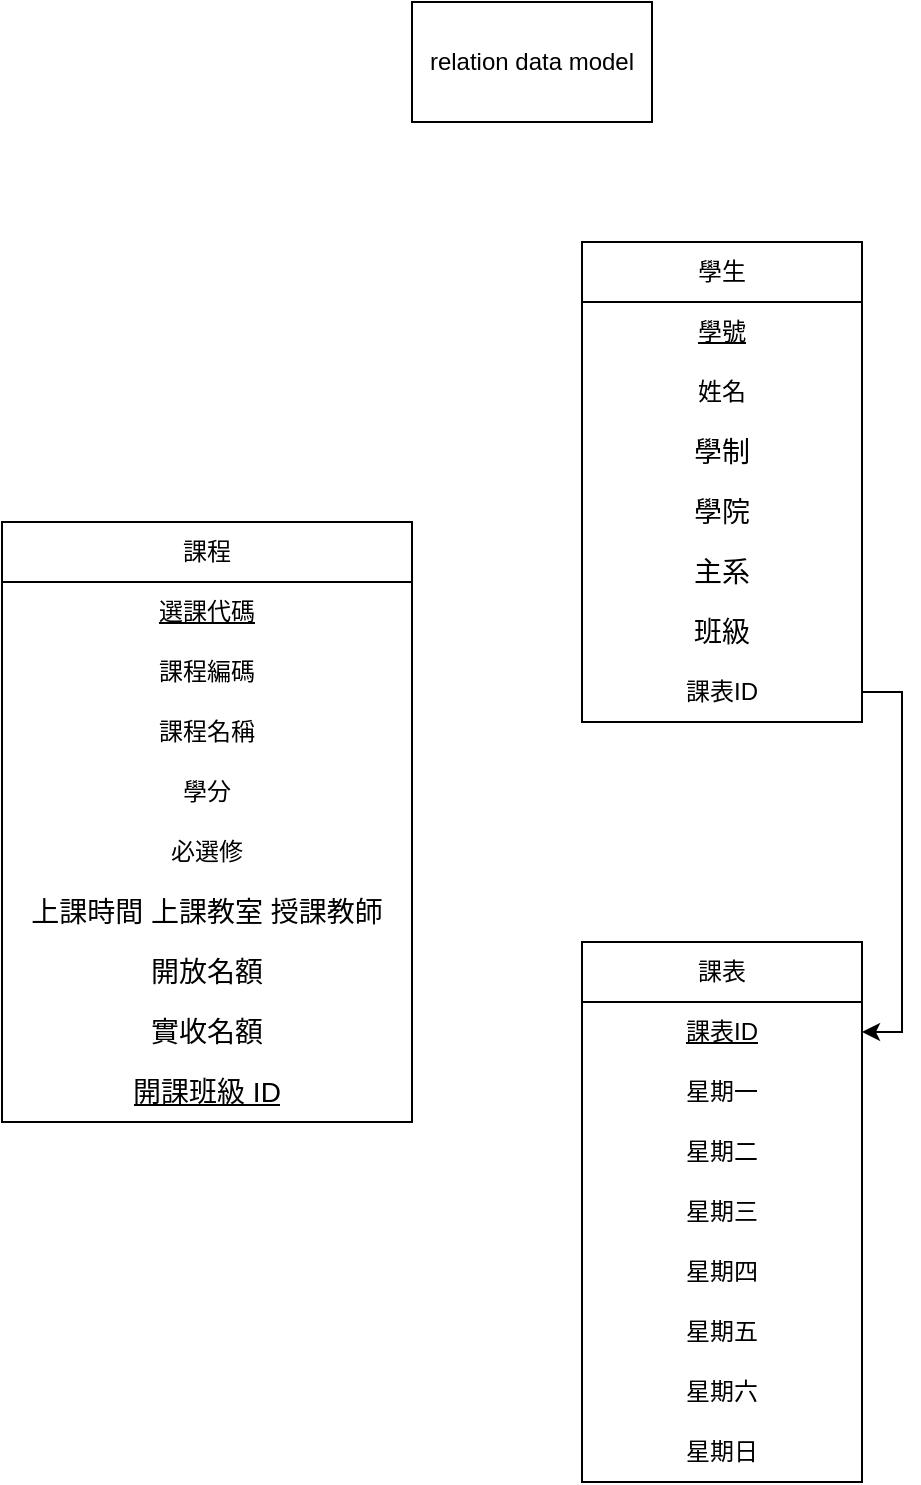 <mxfile version="21.2.9" type="github">
  <diagram id="R2lEEEUBdFMjLlhIrx00" name="Page-1">
    <mxGraphModel dx="1434" dy="796" grid="1" gridSize="10" guides="1" tooltips="1" connect="1" arrows="1" fold="1" page="1" pageScale="1" pageWidth="850" pageHeight="1100" math="0" shadow="0" extFonts="Permanent Marker^https://fonts.googleapis.com/css?family=Permanent+Marker">
      <root>
        <mxCell id="0" />
        <mxCell id="1" parent="0" />
        <mxCell id="9Po20fLorlNMkVHCjSZu-1" value="relation data model" style="rounded=0;whiteSpace=wrap;html=1;" parent="1" vertex="1">
          <mxGeometry x="365" y="30" width="120" height="60" as="geometry" />
        </mxCell>
        <mxCell id="DoPBmux0CIwZgxmos5zw-1" value="課程" style="swimlane;fontStyle=0;childLayout=stackLayout;horizontal=1;startSize=30;horizontalStack=0;resizeParent=1;resizeParentMax=0;resizeLast=0;collapsible=1;marginBottom=0;whiteSpace=wrap;html=1;" vertex="1" parent="1">
          <mxGeometry x="160" y="290" width="205" height="300" as="geometry" />
        </mxCell>
        <mxCell id="DoPBmux0CIwZgxmos5zw-2" value="選課代碼" style="text;strokeColor=none;fillColor=none;align=center;verticalAlign=middle;spacingLeft=4;spacingRight=4;overflow=hidden;points=[[0,0.5],[1,0.5]];portConstraint=eastwest;rotatable=0;whiteSpace=wrap;html=1;fontStyle=4" vertex="1" parent="DoPBmux0CIwZgxmos5zw-1">
          <mxGeometry y="30" width="205" height="30" as="geometry" />
        </mxCell>
        <mxCell id="DoPBmux0CIwZgxmos5zw-3" value="課程編碼" style="text;strokeColor=none;fillColor=none;align=center;verticalAlign=middle;spacingLeft=4;spacingRight=4;overflow=hidden;points=[[0,0.5],[1,0.5]];portConstraint=eastwest;rotatable=0;whiteSpace=wrap;html=1;" vertex="1" parent="DoPBmux0CIwZgxmos5zw-1">
          <mxGeometry y="60" width="205" height="30" as="geometry" />
        </mxCell>
        <mxCell id="DoPBmux0CIwZgxmos5zw-4" value="課程名稱" style="text;strokeColor=none;fillColor=none;align=center;verticalAlign=middle;spacingLeft=4;spacingRight=4;overflow=hidden;points=[[0,0.5],[1,0.5]];portConstraint=eastwest;rotatable=0;whiteSpace=wrap;html=1;" vertex="1" parent="DoPBmux0CIwZgxmos5zw-1">
          <mxGeometry y="90" width="205" height="30" as="geometry" />
        </mxCell>
        <mxCell id="DoPBmux0CIwZgxmos5zw-5" value="學分" style="text;strokeColor=none;fillColor=none;align=center;verticalAlign=middle;spacingLeft=4;spacingRight=4;overflow=hidden;points=[[0,0.5],[1,0.5]];portConstraint=eastwest;rotatable=0;whiteSpace=wrap;html=1;" vertex="1" parent="DoPBmux0CIwZgxmos5zw-1">
          <mxGeometry y="120" width="205" height="30" as="geometry" />
        </mxCell>
        <mxCell id="DoPBmux0CIwZgxmos5zw-6" value="必選修" style="text;strokeColor=none;fillColor=none;align=center;verticalAlign=middle;spacingLeft=4;spacingRight=4;overflow=hidden;points=[[0,0.5],[1,0.5]];portConstraint=eastwest;rotatable=0;whiteSpace=wrap;html=1;" vertex="1" parent="DoPBmux0CIwZgxmos5zw-1">
          <mxGeometry y="150" width="205" height="30" as="geometry" />
        </mxCell>
        <mxCell id="DoPBmux0CIwZgxmos5zw-7" value="&lt;div style=&quot;font-size: 14px; line-height: 19px;&quot;&gt;上課時間&amp;nbsp;上課教室&amp;nbsp;授課教師&lt;/div&gt;" style="text;strokeColor=none;fillColor=none;align=center;verticalAlign=middle;spacingLeft=4;spacingRight=4;overflow=hidden;points=[[0,0.5],[1,0.5]];portConstraint=eastwest;rotatable=0;html=1;whiteSpace=wrap;labelBackgroundColor=none;fontColor=default;fontFamily=Helvetica;" vertex="1" parent="DoPBmux0CIwZgxmos5zw-1">
          <mxGeometry y="180" width="205" height="30" as="geometry" />
        </mxCell>
        <mxCell id="DoPBmux0CIwZgxmos5zw-8" value="&lt;div style=&quot;font-size: 14px; line-height: 19px;&quot;&gt;開放名額&lt;/div&gt;" style="text;strokeColor=none;fillColor=none;align=center;verticalAlign=middle;spacingLeft=4;spacingRight=4;overflow=hidden;points=[[0,0.5],[1,0.5]];portConstraint=eastwest;rotatable=0;html=1;whiteSpace=wrap;labelBackgroundColor=none;fontColor=default;fontFamily=Helvetica;" vertex="1" parent="DoPBmux0CIwZgxmos5zw-1">
          <mxGeometry y="210" width="205" height="30" as="geometry" />
        </mxCell>
        <mxCell id="DoPBmux0CIwZgxmos5zw-9" value="&lt;div style=&quot;font-size: 14px; line-height: 19px;&quot;&gt;實收名額&lt;/div&gt;" style="text;strokeColor=none;fillColor=none;align=center;verticalAlign=middle;spacingLeft=4;spacingRight=4;overflow=hidden;points=[[0,0.5],[1,0.5]];portConstraint=eastwest;rotatable=0;html=1;whiteSpace=wrap;labelBackgroundColor=none;fontColor=default;fontFamily=Helvetica;" vertex="1" parent="DoPBmux0CIwZgxmos5zw-1">
          <mxGeometry y="240" width="205" height="30" as="geometry" />
        </mxCell>
        <mxCell id="DoPBmux0CIwZgxmos5zw-10" value="&lt;div style=&quot;font-size: 14px; line-height: 19px;&quot;&gt;&lt;u&gt;開課班級 ID&lt;/u&gt;&lt;/div&gt;" style="text;strokeColor=none;fillColor=none;align=center;verticalAlign=middle;spacingLeft=4;spacingRight=4;overflow=hidden;points=[[0,0.5],[1,0.5]];portConstraint=eastwest;rotatable=0;html=1;whiteSpace=wrap;labelBackgroundColor=none;fontColor=default;fontFamily=Helvetica;" vertex="1" parent="DoPBmux0CIwZgxmos5zw-1">
          <mxGeometry y="270" width="205" height="30" as="geometry" />
        </mxCell>
        <mxCell id="DoPBmux0CIwZgxmos5zw-11" value="學生" style="swimlane;fontStyle=0;childLayout=stackLayout;horizontal=1;startSize=30;horizontalStack=0;resizeParent=1;resizeParentMax=0;resizeLast=0;collapsible=1;marginBottom=0;whiteSpace=wrap;html=1;" vertex="1" parent="1">
          <mxGeometry x="450" y="150" width="140" height="240" as="geometry" />
        </mxCell>
        <mxCell id="DoPBmux0CIwZgxmos5zw-12" value="學號" style="text;strokeColor=none;fillColor=none;align=center;verticalAlign=middle;spacingLeft=4;spacingRight=4;overflow=hidden;points=[[0,0.5],[1,0.5]];portConstraint=eastwest;rotatable=0;whiteSpace=wrap;html=1;fontStyle=4" vertex="1" parent="DoPBmux0CIwZgxmos5zw-11">
          <mxGeometry y="30" width="140" height="30" as="geometry" />
        </mxCell>
        <mxCell id="DoPBmux0CIwZgxmos5zw-13" value="姓名" style="text;strokeColor=none;fillColor=none;align=center;verticalAlign=middle;spacingLeft=4;spacingRight=4;overflow=hidden;points=[[0,0.5],[1,0.5]];portConstraint=eastwest;rotatable=0;whiteSpace=wrap;html=1;" vertex="1" parent="DoPBmux0CIwZgxmos5zw-11">
          <mxGeometry y="60" width="140" height="30" as="geometry" />
        </mxCell>
        <mxCell id="DoPBmux0CIwZgxmos5zw-14" value="&lt;div style=&quot;font-size: 14px; line-height: 19px;&quot;&gt;學制&lt;/div&gt;" style="text;strokeColor=none;fillColor=none;align=center;verticalAlign=middle;spacingLeft=4;spacingRight=4;overflow=hidden;points=[[0,0.5],[1,0.5]];portConstraint=eastwest;rotatable=0;whiteSpace=wrap;html=1;labelBackgroundColor=none;fontColor=default;fontFamily=Helvetica;" vertex="1" parent="DoPBmux0CIwZgxmos5zw-11">
          <mxGeometry y="90" width="140" height="30" as="geometry" />
        </mxCell>
        <mxCell id="DoPBmux0CIwZgxmos5zw-15" value="&lt;div style=&quot;font-size: 14px; line-height: 19px;&quot;&gt;學院&lt;/div&gt;" style="text;strokeColor=none;fillColor=none;align=center;verticalAlign=middle;spacingLeft=4;spacingRight=4;overflow=hidden;points=[[0,0.5],[1,0.5]];portConstraint=eastwest;rotatable=0;whiteSpace=wrap;html=1;labelBackgroundColor=none;fontColor=default;fontFamily=Helvetica;" vertex="1" parent="DoPBmux0CIwZgxmos5zw-11">
          <mxGeometry y="120" width="140" height="30" as="geometry" />
        </mxCell>
        <mxCell id="DoPBmux0CIwZgxmos5zw-16" value="&lt;div style=&quot;font-size: 14px; line-height: 19px;&quot;&gt;主系&lt;/div&gt;" style="text;strokeColor=none;fillColor=none;align=center;verticalAlign=middle;spacingLeft=4;spacingRight=4;overflow=hidden;points=[[0,0.5],[1,0.5]];portConstraint=eastwest;rotatable=0;whiteSpace=wrap;html=1;labelBackgroundColor=none;fontColor=default;fontFamily=Helvetica;" vertex="1" parent="DoPBmux0CIwZgxmos5zw-11">
          <mxGeometry y="150" width="140" height="30" as="geometry" />
        </mxCell>
        <mxCell id="DoPBmux0CIwZgxmos5zw-17" value="&lt;div style=&quot;font-size: 14px; line-height: 19px;&quot;&gt;班級&lt;/div&gt;" style="text;strokeColor=none;fillColor=none;align=center;verticalAlign=middle;spacingLeft=4;spacingRight=4;overflow=hidden;points=[[0,0.5],[1,0.5]];portConstraint=eastwest;rotatable=0;whiteSpace=wrap;html=1;labelBackgroundColor=none;fontColor=default;fontFamily=Helvetica;" vertex="1" parent="DoPBmux0CIwZgxmos5zw-11">
          <mxGeometry y="180" width="140" height="30" as="geometry" />
        </mxCell>
        <mxCell id="DoPBmux0CIwZgxmos5zw-18" value="課表ID" style="text;strokeColor=none;fillColor=none;align=center;verticalAlign=middle;spacingLeft=4;spacingRight=4;overflow=hidden;points=[[0,0.5],[1,0.5]];portConstraint=eastwest;rotatable=0;whiteSpace=wrap;html=1;" vertex="1" parent="DoPBmux0CIwZgxmos5zw-11">
          <mxGeometry y="210" width="140" height="30" as="geometry" />
        </mxCell>
        <mxCell id="DoPBmux0CIwZgxmos5zw-19" value="課表" style="swimlane;fontStyle=0;childLayout=stackLayout;horizontal=1;startSize=30;horizontalStack=0;resizeParent=1;resizeParentMax=0;resizeLast=0;collapsible=1;marginBottom=0;whiteSpace=wrap;html=1;" vertex="1" parent="1">
          <mxGeometry x="450" y="500" width="140" height="270" as="geometry" />
        </mxCell>
        <mxCell id="DoPBmux0CIwZgxmos5zw-20" value="課表ID" style="text;strokeColor=none;fillColor=none;align=center;verticalAlign=middle;spacingLeft=4;spacingRight=4;overflow=hidden;points=[[0,0.5],[1,0.5]];portConstraint=eastwest;rotatable=0;whiteSpace=wrap;html=1;fontStyle=4" vertex="1" parent="DoPBmux0CIwZgxmos5zw-19">
          <mxGeometry y="30" width="140" height="30" as="geometry" />
        </mxCell>
        <mxCell id="DoPBmux0CIwZgxmos5zw-21" value="星期一" style="text;strokeColor=none;fillColor=none;align=center;verticalAlign=middle;spacingLeft=4;spacingRight=4;overflow=hidden;points=[[0,0.5],[1,0.5]];portConstraint=eastwest;rotatable=0;whiteSpace=wrap;html=1;" vertex="1" parent="DoPBmux0CIwZgxmos5zw-19">
          <mxGeometry y="60" width="140" height="30" as="geometry" />
        </mxCell>
        <mxCell id="DoPBmux0CIwZgxmos5zw-22" value="星期二" style="text;strokeColor=none;fillColor=none;align=center;verticalAlign=middle;spacingLeft=4;spacingRight=4;overflow=hidden;points=[[0,0.5],[1,0.5]];portConstraint=eastwest;rotatable=0;whiteSpace=wrap;html=1;" vertex="1" parent="DoPBmux0CIwZgxmos5zw-19">
          <mxGeometry y="90" width="140" height="30" as="geometry" />
        </mxCell>
        <mxCell id="DoPBmux0CIwZgxmos5zw-23" value="星期三" style="text;strokeColor=none;fillColor=none;align=center;verticalAlign=middle;spacingLeft=4;spacingRight=4;overflow=hidden;points=[[0,0.5],[1,0.5]];portConstraint=eastwest;rotatable=0;whiteSpace=wrap;html=1;" vertex="1" parent="DoPBmux0CIwZgxmos5zw-19">
          <mxGeometry y="120" width="140" height="30" as="geometry" />
        </mxCell>
        <mxCell id="DoPBmux0CIwZgxmos5zw-24" value="星期四" style="text;strokeColor=none;fillColor=none;align=center;verticalAlign=middle;spacingLeft=4;spacingRight=4;overflow=hidden;points=[[0,0.5],[1,0.5]];portConstraint=eastwest;rotatable=0;whiteSpace=wrap;html=1;" vertex="1" parent="DoPBmux0CIwZgxmos5zw-19">
          <mxGeometry y="150" width="140" height="30" as="geometry" />
        </mxCell>
        <mxCell id="DoPBmux0CIwZgxmos5zw-25" value="星期五" style="text;strokeColor=none;fillColor=none;align=center;verticalAlign=middle;spacingLeft=4;spacingRight=4;overflow=hidden;points=[[0,0.5],[1,0.5]];portConstraint=eastwest;rotatable=0;whiteSpace=wrap;html=1;" vertex="1" parent="DoPBmux0CIwZgxmos5zw-19">
          <mxGeometry y="180" width="140" height="30" as="geometry" />
        </mxCell>
        <mxCell id="DoPBmux0CIwZgxmos5zw-26" value="星期六" style="text;strokeColor=none;fillColor=none;align=center;verticalAlign=middle;spacingLeft=4;spacingRight=4;overflow=hidden;points=[[0,0.5],[1,0.5]];portConstraint=eastwest;rotatable=0;whiteSpace=wrap;html=1;" vertex="1" parent="DoPBmux0CIwZgxmos5zw-19">
          <mxGeometry y="210" width="140" height="30" as="geometry" />
        </mxCell>
        <mxCell id="DoPBmux0CIwZgxmos5zw-27" value="星期日" style="text;strokeColor=none;fillColor=none;align=center;verticalAlign=middle;spacingLeft=4;spacingRight=4;overflow=hidden;points=[[0,0.5],[1,0.5]];portConstraint=eastwest;rotatable=0;whiteSpace=wrap;html=1;" vertex="1" parent="DoPBmux0CIwZgxmos5zw-19">
          <mxGeometry y="240" width="140" height="30" as="geometry" />
        </mxCell>
        <mxCell id="DoPBmux0CIwZgxmos5zw-28" style="edgeStyle=orthogonalEdgeStyle;rounded=0;orthogonalLoop=1;jettySize=auto;html=1;exitX=1;exitY=0.5;exitDx=0;exitDy=0;entryX=1;entryY=0.5;entryDx=0;entryDy=0;" edge="1" parent="1" source="DoPBmux0CIwZgxmos5zw-18" target="DoPBmux0CIwZgxmos5zw-20">
          <mxGeometry relative="1" as="geometry" />
        </mxCell>
      </root>
    </mxGraphModel>
  </diagram>
</mxfile>
